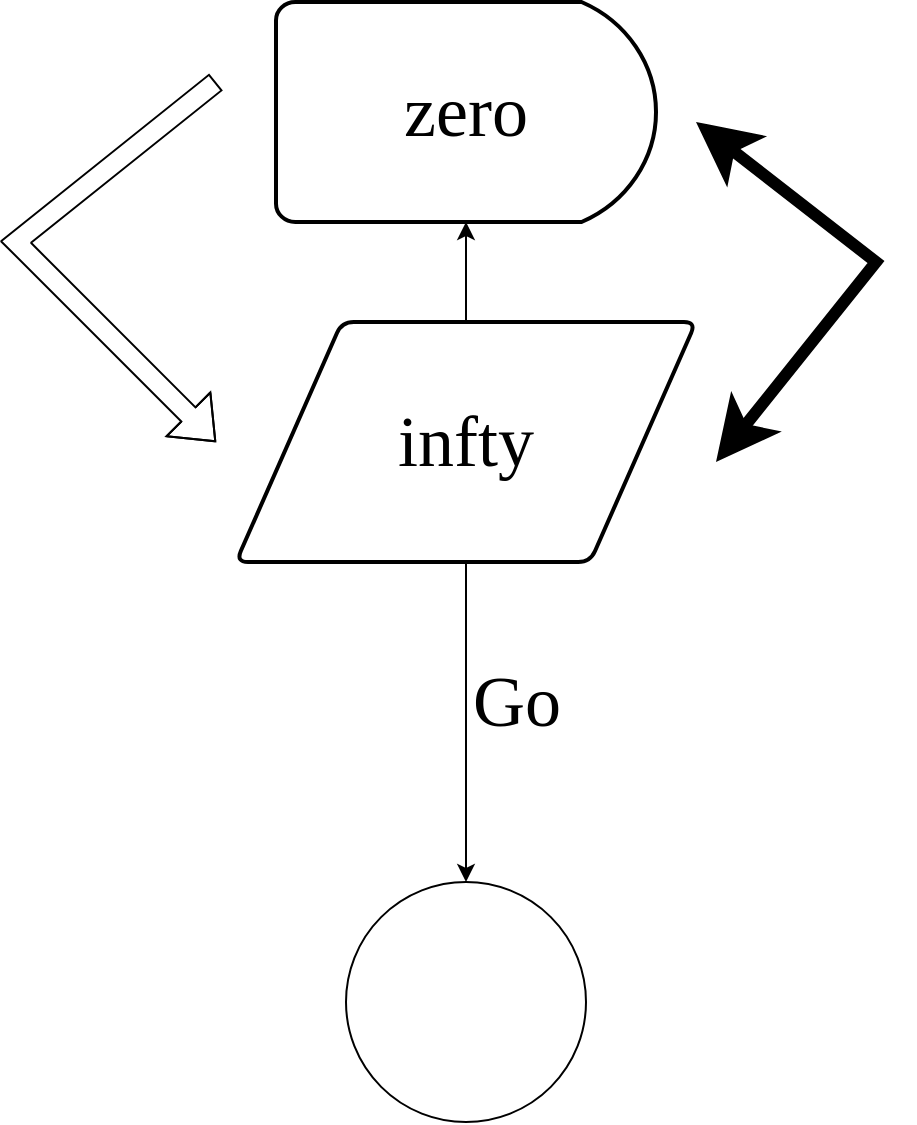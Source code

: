 <mxfile version="26.0.6">
  <diagram name="第 1 页" id="QYEBO3GeGkw2wW54bBML">
    <mxGraphModel dx="972" dy="688" grid="1" gridSize="10" guides="1" tooltips="1" connect="1" arrows="1" fold="1" page="1" pageScale="1" pageWidth="827" pageHeight="1169" math="0" shadow="0">
      <root>
        <mxCell id="0" />
        <mxCell id="1" parent="0" />
        <mxCell id="pS6-ycJW_rB8QYCZKvtE-2" value="&lt;font style=&quot;font-size: 36px;&quot; face=&quot;Times New Roman&quot;&gt;zero&lt;/font&gt;" style="strokeWidth=2;html=1;shape=mxgraph.flowchart.delay;whiteSpace=wrap;" vertex="1" parent="1">
          <mxGeometry x="310" y="270" width="190" height="110" as="geometry" />
        </mxCell>
        <mxCell id="pS6-ycJW_rB8QYCZKvtE-9" style="edgeStyle=orthogonalEdgeStyle;rounded=0;orthogonalLoop=1;jettySize=auto;html=1;" edge="1" parent="1" source="pS6-ycJW_rB8QYCZKvtE-4">
          <mxGeometry relative="1" as="geometry">
            <mxPoint x="405" y="710" as="targetPoint" />
          </mxGeometry>
        </mxCell>
        <mxCell id="pS6-ycJW_rB8QYCZKvtE-11" value="&lt;font style=&quot;font-size: 36px;&quot; face=&quot;Times New Roman&quot;&gt;Go&lt;/font&gt;" style="edgeLabel;html=1;align=center;verticalAlign=middle;resizable=0;points=[];" vertex="1" connectable="0" parent="pS6-ycJW_rB8QYCZKvtE-9">
          <mxGeometry x="-0.277" y="3" relative="1" as="geometry">
            <mxPoint x="22" y="12" as="offset" />
          </mxGeometry>
        </mxCell>
        <mxCell id="pS6-ycJW_rB8QYCZKvtE-10" style="edgeStyle=orthogonalEdgeStyle;rounded=0;orthogonalLoop=1;jettySize=auto;html=1;" edge="1" parent="1" source="pS6-ycJW_rB8QYCZKvtE-4" target="pS6-ycJW_rB8QYCZKvtE-2">
          <mxGeometry relative="1" as="geometry" />
        </mxCell>
        <mxCell id="pS6-ycJW_rB8QYCZKvtE-4" value="&lt;font style=&quot;font-size: 36px;&quot; face=&quot;Times New Roman&quot;&gt;infty&lt;/font&gt;" style="shape=parallelogram;html=1;strokeWidth=2;perimeter=parallelogramPerimeter;whiteSpace=wrap;rounded=1;arcSize=12;size=0.23;" vertex="1" parent="1">
          <mxGeometry x="290" y="430" width="230" height="120" as="geometry" />
        </mxCell>
        <mxCell id="pS6-ycJW_rB8QYCZKvtE-5" value="" style="shape=flexArrow;endArrow=classic;html=1;rounded=0;" edge="1" parent="1">
          <mxGeometry width="50" height="50" relative="1" as="geometry">
            <mxPoint x="280" y="310" as="sourcePoint" />
            <mxPoint x="280" y="490" as="targetPoint" />
            <Array as="points">
              <mxPoint x="180" y="390" />
            </Array>
          </mxGeometry>
        </mxCell>
        <mxCell id="pS6-ycJW_rB8QYCZKvtE-7" value="" style="endArrow=classic;startArrow=classic;html=1;rounded=0;endSize=13;startSize=13;jumpSize=6;strokeWidth=6;" edge="1" parent="1">
          <mxGeometry width="50" height="50" relative="1" as="geometry">
            <mxPoint x="530" y="500" as="sourcePoint" />
            <mxPoint x="520" y="330" as="targetPoint" />
            <Array as="points">
              <mxPoint x="610" y="400" />
            </Array>
          </mxGeometry>
        </mxCell>
        <mxCell id="pS6-ycJW_rB8QYCZKvtE-12" value="" style="ellipse;whiteSpace=wrap;html=1;" vertex="1" parent="1">
          <mxGeometry x="345" y="710" width="120" height="120" as="geometry" />
        </mxCell>
      </root>
    </mxGraphModel>
  </diagram>
</mxfile>
